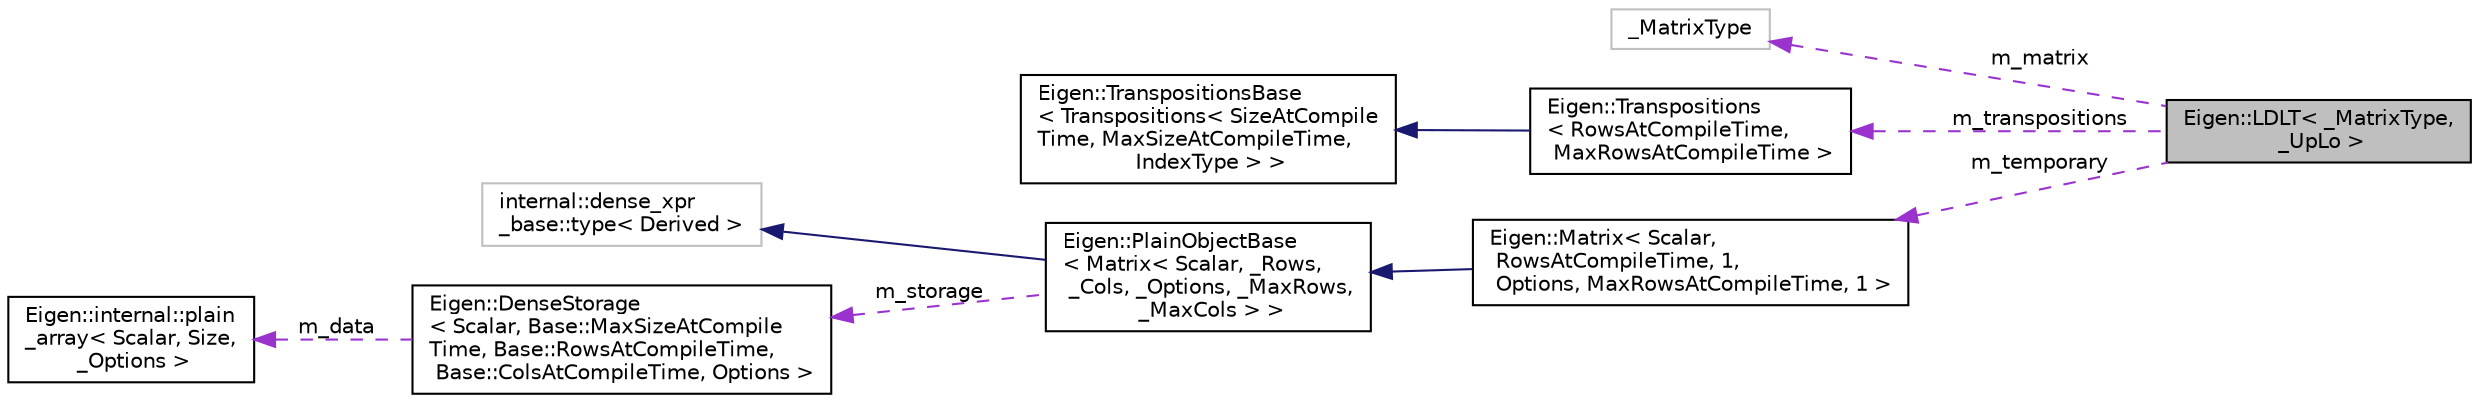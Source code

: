 digraph "Eigen::LDLT&lt; _MatrixType, _UpLo &gt;"
{
  edge [fontname="Helvetica",fontsize="10",labelfontname="Helvetica",labelfontsize="10"];
  node [fontname="Helvetica",fontsize="10",shape=record];
  rankdir="LR";
  Node1 [label="Eigen::LDLT\< _MatrixType,\l _UpLo \>",height=0.2,width=0.4,color="black", fillcolor="grey75", style="filled" fontcolor="black"];
  Node2 -> Node1 [dir="back",color="darkorchid3",fontsize="10",style="dashed",label=" m_matrix" ,fontname="Helvetica"];
  Node2 [label="_MatrixType",height=0.2,width=0.4,color="grey75", fillcolor="white", style="filled"];
  Node3 -> Node1 [dir="back",color="darkorchid3",fontsize="10",style="dashed",label=" m_transpositions" ,fontname="Helvetica"];
  Node3 [label="Eigen::Transpositions\l\< RowsAtCompileTime,\l MaxRowsAtCompileTime \>",height=0.2,width=0.4,color="black", fillcolor="white", style="filled",URL="$classEigen_1_1Transpositions.html"];
  Node4 -> Node3 [dir="back",color="midnightblue",fontsize="10",style="solid",fontname="Helvetica"];
  Node4 [label="Eigen::TranspositionsBase\l\< Transpositions\< SizeAtCompile\lTime, MaxSizeAtCompileTime,\l IndexType \> \>",height=0.2,width=0.4,color="black", fillcolor="white", style="filled",URL="$classEigen_1_1TranspositionsBase.html"];
  Node5 -> Node1 [dir="back",color="darkorchid3",fontsize="10",style="dashed",label=" m_temporary" ,fontname="Helvetica"];
  Node5 [label="Eigen::Matrix\< Scalar,\l RowsAtCompileTime, 1,\l Options, MaxRowsAtCompileTime, 1 \>",height=0.2,width=0.4,color="black", fillcolor="white", style="filled",URL="$classEigen_1_1Matrix.html"];
  Node6 -> Node5 [dir="back",color="midnightblue",fontsize="10",style="solid",fontname="Helvetica"];
  Node6 [label="Eigen::PlainObjectBase\l\< Matrix\< Scalar, _Rows,\l _Cols, _Options, _MaxRows,\l _MaxCols \> \>",height=0.2,width=0.4,color="black", fillcolor="white", style="filled",URL="$classEigen_1_1PlainObjectBase.html",tooltip="Dense storage base class for matrices and arrays. "];
  Node7 -> Node6 [dir="back",color="midnightblue",fontsize="10",style="solid",fontname="Helvetica"];
  Node7 [label="internal::dense_xpr\l_base::type\< Derived \>",height=0.2,width=0.4,color="grey75", fillcolor="white", style="filled"];
  Node8 -> Node6 [dir="back",color="darkorchid3",fontsize="10",style="dashed",label=" m_storage" ,fontname="Helvetica"];
  Node8 [label="Eigen::DenseStorage\l\< Scalar, Base::MaxSizeAtCompile\lTime, Base::RowsAtCompileTime,\l Base::ColsAtCompileTime, Options \>",height=0.2,width=0.4,color="black", fillcolor="white", style="filled",URL="$classEigen_1_1DenseStorage.html"];
  Node9 -> Node8 [dir="back",color="darkorchid3",fontsize="10",style="dashed",label=" m_data" ,fontname="Helvetica"];
  Node9 [label="Eigen::internal::plain\l_array\< Scalar, Size,\l _Options \>",height=0.2,width=0.4,color="black", fillcolor="white", style="filled",URL="$structEigen_1_1internal_1_1plain__array.html"];
}
